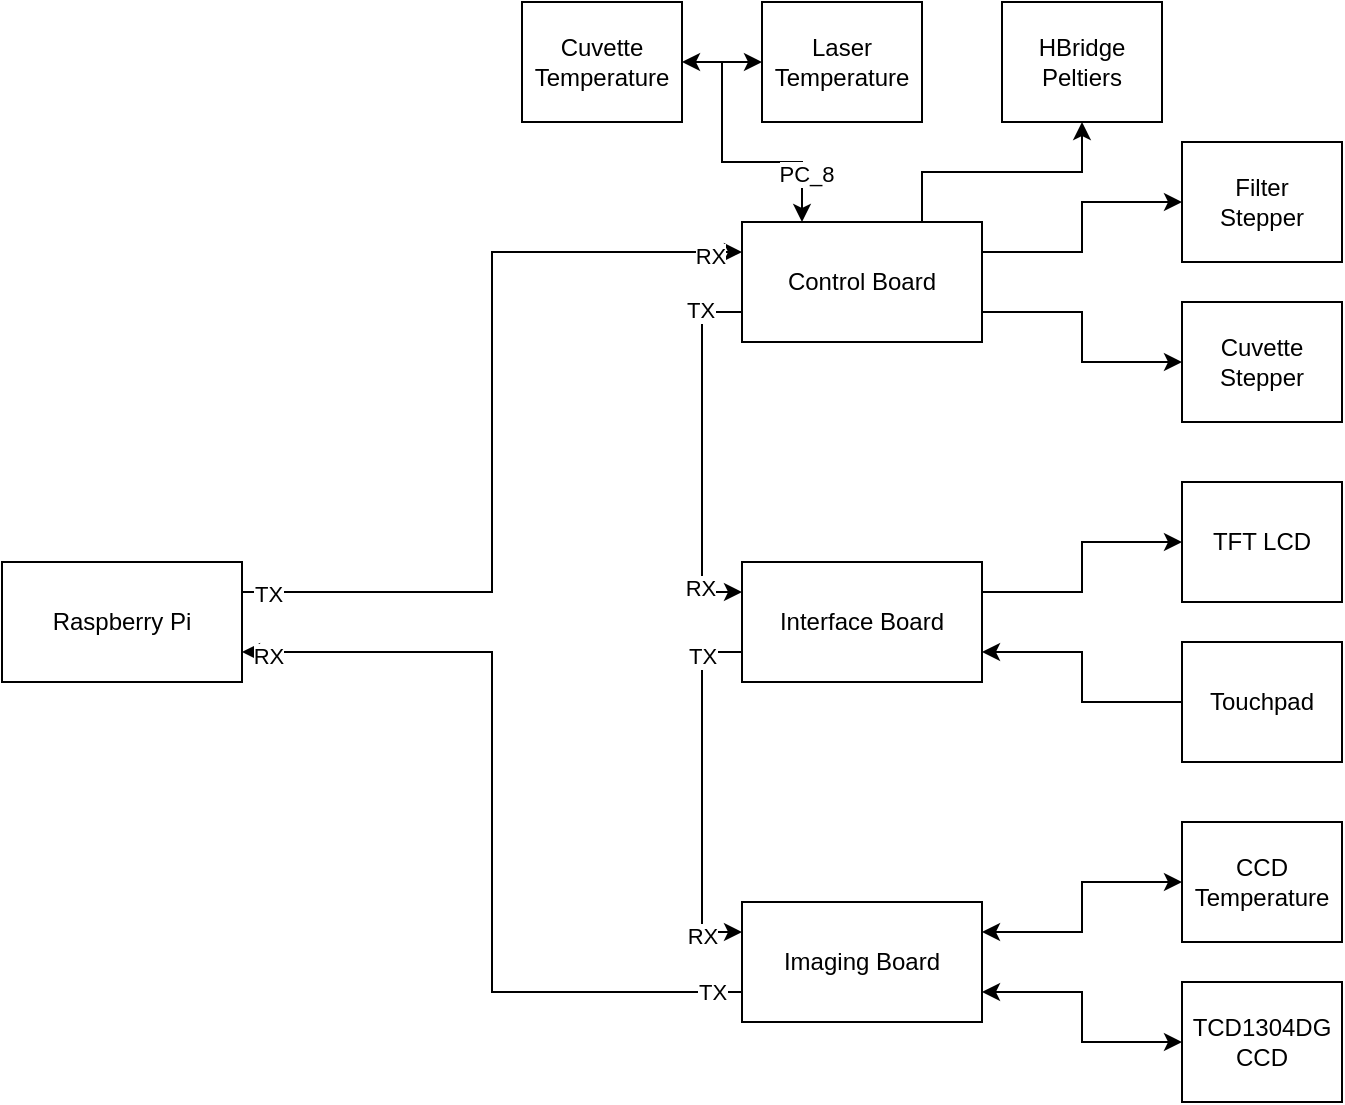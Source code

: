 <mxfile version="14.8.1" type="github">
  <diagram id="umfn3TfbESv5R6rosuh4" name="Page-1">
    <mxGraphModel dx="1422" dy="731" grid="1" gridSize="10" guides="1" tooltips="1" connect="1" arrows="1" fold="1" page="1" pageScale="1" pageWidth="850" pageHeight="1100" math="0" shadow="0">
      <root>
        <mxCell id="0" />
        <mxCell id="1" parent="0" />
        <mxCell id="Owtj56LBjJoy0qXv2wrW-5" style="edgeStyle=orthogonalEdgeStyle;rounded=0;orthogonalLoop=1;jettySize=auto;html=1;exitX=1;exitY=0.25;exitDx=0;exitDy=0;entryX=0;entryY=0.25;entryDx=0;entryDy=0;" parent="1" source="Owtj56LBjJoy0qXv2wrW-1" target="Owtj56LBjJoy0qXv2wrW-2" edge="1">
          <mxGeometry relative="1" as="geometry" />
        </mxCell>
        <mxCell id="Owtj56LBjJoy0qXv2wrW-10" value="TX" style="edgeLabel;html=1;align=center;verticalAlign=middle;resizable=0;points=[];" parent="Owtj56LBjJoy0qXv2wrW-5" vertex="1" connectable="0">
          <mxGeometry x="-0.938" y="-1" relative="1" as="geometry">
            <mxPoint as="offset" />
          </mxGeometry>
        </mxCell>
        <mxCell id="Owtj56LBjJoy0qXv2wrW-11" value="RX" style="edgeLabel;html=1;align=center;verticalAlign=middle;resizable=0;points=[];" parent="Owtj56LBjJoy0qXv2wrW-5" vertex="1" connectable="0">
          <mxGeometry x="0.924" y="-2" relative="1" as="geometry">
            <mxPoint as="offset" />
          </mxGeometry>
        </mxCell>
        <mxCell id="Owtj56LBjJoy0qXv2wrW-1" value="Raspberry Pi" style="rounded=0;whiteSpace=wrap;html=1;" parent="1" vertex="1">
          <mxGeometry x="40" y="300" width="120" height="60" as="geometry" />
        </mxCell>
        <mxCell id="Owtj56LBjJoy0qXv2wrW-8" style="edgeStyle=orthogonalEdgeStyle;rounded=0;orthogonalLoop=1;jettySize=auto;html=1;exitX=0;exitY=0.75;exitDx=0;exitDy=0;entryX=0;entryY=0.25;entryDx=0;entryDy=0;" parent="1" source="Owtj56LBjJoy0qXv2wrW-2" target="Owtj56LBjJoy0qXv2wrW-3" edge="1">
          <mxGeometry relative="1" as="geometry" />
        </mxCell>
        <mxCell id="Owtj56LBjJoy0qXv2wrW-12" value="TX" style="edgeLabel;html=1;align=center;verticalAlign=middle;resizable=0;points=[];" parent="Owtj56LBjJoy0qXv2wrW-8" vertex="1" connectable="0">
          <mxGeometry x="-0.778" y="-1" relative="1" as="geometry">
            <mxPoint y="-1" as="offset" />
          </mxGeometry>
        </mxCell>
        <mxCell id="Owtj56LBjJoy0qXv2wrW-13" value="RX" style="edgeLabel;html=1;align=center;verticalAlign=middle;resizable=0;points=[];" parent="Owtj56LBjJoy0qXv2wrW-8" vertex="1" connectable="0">
          <mxGeometry x="0.756" y="-1" relative="1" as="geometry">
            <mxPoint as="offset" />
          </mxGeometry>
        </mxCell>
        <mxCell id="Owtj56LBjJoy0qXv2wrW-41" style="edgeStyle=orthogonalEdgeStyle;rounded=0;orthogonalLoop=1;jettySize=auto;html=1;exitX=1;exitY=0.75;exitDx=0;exitDy=0;entryX=0;entryY=0.5;entryDx=0;entryDy=0;" parent="1" source="Owtj56LBjJoy0qXv2wrW-2" target="Owtj56LBjJoy0qXv2wrW-40" edge="1">
          <mxGeometry relative="1" as="geometry" />
        </mxCell>
        <mxCell id="Owtj56LBjJoy0qXv2wrW-42" style="edgeStyle=orthogonalEdgeStyle;rounded=0;orthogonalLoop=1;jettySize=auto;html=1;exitX=1;exitY=0.25;exitDx=0;exitDy=0;entryX=0;entryY=0.5;entryDx=0;entryDy=0;" parent="1" source="Owtj56LBjJoy0qXv2wrW-2" target="Owtj56LBjJoy0qXv2wrW-39" edge="1">
          <mxGeometry relative="1" as="geometry" />
        </mxCell>
        <mxCell id="z1LRM5TZB00Z0msjYhgp-2" style="edgeStyle=orthogonalEdgeStyle;rounded=0;orthogonalLoop=1;jettySize=auto;html=1;exitX=0.75;exitY=0;exitDx=0;exitDy=0;entryX=0.5;entryY=1;entryDx=0;entryDy=0;" edge="1" parent="1" source="Owtj56LBjJoy0qXv2wrW-2" target="z1LRM5TZB00Z0msjYhgp-1">
          <mxGeometry relative="1" as="geometry" />
        </mxCell>
        <mxCell id="Owtj56LBjJoy0qXv2wrW-2" value="Control Board" style="rounded=0;whiteSpace=wrap;html=1;" parent="1" vertex="1">
          <mxGeometry x="410" y="130" width="120" height="60" as="geometry" />
        </mxCell>
        <mxCell id="Owtj56LBjJoy0qXv2wrW-9" style="edgeStyle=orthogonalEdgeStyle;rounded=0;orthogonalLoop=1;jettySize=auto;html=1;exitX=0;exitY=0.75;exitDx=0;exitDy=0;entryX=0;entryY=0.25;entryDx=0;entryDy=0;" parent="1" source="Owtj56LBjJoy0qXv2wrW-3" target="Owtj56LBjJoy0qXv2wrW-4" edge="1">
          <mxGeometry relative="1" as="geometry" />
        </mxCell>
        <mxCell id="Owtj56LBjJoy0qXv2wrW-14" value="TX" style="edgeLabel;html=1;align=center;verticalAlign=middle;resizable=0;points=[];" parent="Owtj56LBjJoy0qXv2wrW-9" vertex="1" connectable="0">
          <mxGeometry x="-0.756" relative="1" as="geometry">
            <mxPoint as="offset" />
          </mxGeometry>
        </mxCell>
        <mxCell id="Owtj56LBjJoy0qXv2wrW-15" value="RX" style="edgeLabel;html=1;align=center;verticalAlign=middle;resizable=0;points=[];" parent="Owtj56LBjJoy0qXv2wrW-9" vertex="1" connectable="0">
          <mxGeometry x="0.778" y="-2" relative="1" as="geometry">
            <mxPoint as="offset" />
          </mxGeometry>
        </mxCell>
        <mxCell id="Owtj56LBjJoy0qXv2wrW-24" style="edgeStyle=orthogonalEdgeStyle;rounded=0;orthogonalLoop=1;jettySize=auto;html=1;exitX=1;exitY=0.25;exitDx=0;exitDy=0;entryX=0;entryY=0.5;entryDx=0;entryDy=0;" parent="1" source="Owtj56LBjJoy0qXv2wrW-3" target="Owtj56LBjJoy0qXv2wrW-22" edge="1">
          <mxGeometry relative="1" as="geometry" />
        </mxCell>
        <mxCell id="Owtj56LBjJoy0qXv2wrW-3" value="Interface Board" style="rounded=0;whiteSpace=wrap;html=1;" parent="1" vertex="1">
          <mxGeometry x="410" y="300" width="120" height="60" as="geometry" />
        </mxCell>
        <mxCell id="Owtj56LBjJoy0qXv2wrW-7" style="edgeStyle=orthogonalEdgeStyle;rounded=0;orthogonalLoop=1;jettySize=auto;html=1;exitX=0;exitY=0.75;exitDx=0;exitDy=0;entryX=1;entryY=0.75;entryDx=0;entryDy=0;" parent="1" source="Owtj56LBjJoy0qXv2wrW-4" target="Owtj56LBjJoy0qXv2wrW-1" edge="1">
          <mxGeometry relative="1" as="geometry" />
        </mxCell>
        <mxCell id="Owtj56LBjJoy0qXv2wrW-16" value="TX" style="edgeLabel;html=1;align=center;verticalAlign=middle;resizable=0;points=[];" parent="Owtj56LBjJoy0qXv2wrW-7" vertex="1" connectable="0">
          <mxGeometry x="-0.929" relative="1" as="geometry">
            <mxPoint as="offset" />
          </mxGeometry>
        </mxCell>
        <mxCell id="Owtj56LBjJoy0qXv2wrW-17" value="RX" style="edgeLabel;html=1;align=center;verticalAlign=middle;resizable=0;points=[];" parent="Owtj56LBjJoy0qXv2wrW-7" vertex="1" connectable="0">
          <mxGeometry x="0.938" y="2" relative="1" as="geometry">
            <mxPoint as="offset" />
          </mxGeometry>
        </mxCell>
        <mxCell id="Owtj56LBjJoy0qXv2wrW-4" value="Imaging Board" style="whiteSpace=wrap;html=1;" parent="1" vertex="1">
          <mxGeometry x="410" y="470" width="120" height="60" as="geometry" />
        </mxCell>
        <mxCell id="Owtj56LBjJoy0qXv2wrW-18" value="TCD1304DG&lt;br&gt;CCD" style="whiteSpace=wrap;html=1;" parent="1" vertex="1">
          <mxGeometry x="630" y="510" width="80" height="60" as="geometry" />
        </mxCell>
        <mxCell id="Owtj56LBjJoy0qXv2wrW-22" value="TFT LCD" style="whiteSpace=wrap;html=1;" parent="1" vertex="1">
          <mxGeometry x="630" y="260" width="80" height="60" as="geometry" />
        </mxCell>
        <mxCell id="Owtj56LBjJoy0qXv2wrW-25" style="edgeStyle=orthogonalEdgeStyle;rounded=0;orthogonalLoop=1;jettySize=auto;html=1;exitX=0;exitY=0.5;exitDx=0;exitDy=0;entryX=1;entryY=0.75;entryDx=0;entryDy=0;" parent="1" source="Owtj56LBjJoy0qXv2wrW-23" target="Owtj56LBjJoy0qXv2wrW-3" edge="1">
          <mxGeometry relative="1" as="geometry" />
        </mxCell>
        <mxCell id="Owtj56LBjJoy0qXv2wrW-23" value="Touchpad" style="whiteSpace=wrap;html=1;" parent="1" vertex="1">
          <mxGeometry x="630" y="340" width="80" height="60" as="geometry" />
        </mxCell>
        <mxCell id="Owtj56LBjJoy0qXv2wrW-27" value="" style="endArrow=classic;startArrow=classic;html=1;entryX=0;entryY=0.5;entryDx=0;entryDy=0;exitX=1;exitY=0.75;exitDx=0;exitDy=0;rounded=0;" parent="1" source="Owtj56LBjJoy0qXv2wrW-4" target="Owtj56LBjJoy0qXv2wrW-18" edge="1">
          <mxGeometry width="50" height="50" relative="1" as="geometry">
            <mxPoint x="310" y="430" as="sourcePoint" />
            <mxPoint x="360" y="380" as="targetPoint" />
            <Array as="points">
              <mxPoint x="580" y="515" />
              <mxPoint x="580" y="540" />
            </Array>
          </mxGeometry>
        </mxCell>
        <mxCell id="Owtj56LBjJoy0qXv2wrW-28" value="CCD Temperature" style="whiteSpace=wrap;html=1;" parent="1" vertex="1">
          <mxGeometry x="630" y="430" width="80" height="60" as="geometry" />
        </mxCell>
        <mxCell id="Owtj56LBjJoy0qXv2wrW-29" value="" style="endArrow=classic;startArrow=classic;html=1;rounded=0;exitX=1;exitY=0.25;exitDx=0;exitDy=0;entryX=0;entryY=0.5;entryDx=0;entryDy=0;" parent="1" source="Owtj56LBjJoy0qXv2wrW-4" target="Owtj56LBjJoy0qXv2wrW-28" edge="1">
          <mxGeometry width="50" height="50" relative="1" as="geometry">
            <mxPoint x="310" y="430" as="sourcePoint" />
            <mxPoint x="360" y="380" as="targetPoint" />
            <Array as="points">
              <mxPoint x="580" y="485" />
              <mxPoint x="580" y="460" />
            </Array>
          </mxGeometry>
        </mxCell>
        <mxCell id="Owtj56LBjJoy0qXv2wrW-31" value="" style="endArrow=classic;html=1;rounded=0;entryX=0.25;entryY=0;entryDx=0;entryDy=0;" parent="1" target="Owtj56LBjJoy0qXv2wrW-2" edge="1">
          <mxGeometry width="50" height="50" relative="1" as="geometry">
            <mxPoint x="400" y="50" as="sourcePoint" />
            <mxPoint x="470" y="130" as="targetPoint" />
            <Array as="points">
              <mxPoint x="400" y="100" />
              <mxPoint x="440" y="100" />
            </Array>
          </mxGeometry>
        </mxCell>
        <mxCell id="Owtj56LBjJoy0qXv2wrW-37" value="PC_8" style="edgeLabel;html=1;align=center;verticalAlign=middle;resizable=0;points=[];" parent="Owtj56LBjJoy0qXv2wrW-31" vertex="1" connectable="0">
          <mxGeometry x="0.6" y="2" relative="1" as="geometry">
            <mxPoint as="offset" />
          </mxGeometry>
        </mxCell>
        <mxCell id="Owtj56LBjJoy0qXv2wrW-33" value="Cuvette Temperature" style="whiteSpace=wrap;html=1;" parent="1" vertex="1">
          <mxGeometry x="300" y="20" width="80" height="60" as="geometry" />
        </mxCell>
        <mxCell id="Owtj56LBjJoy0qXv2wrW-34" value="Laser Temperature" style="whiteSpace=wrap;html=1;" parent="1" vertex="1">
          <mxGeometry x="420" y="20" width="80" height="60" as="geometry" />
        </mxCell>
        <mxCell id="Owtj56LBjJoy0qXv2wrW-35" value="" style="endArrow=classic;html=1;entryX=0;entryY=0.5;entryDx=0;entryDy=0;" parent="1" target="Owtj56LBjJoy0qXv2wrW-34" edge="1">
          <mxGeometry width="50" height="50" relative="1" as="geometry">
            <mxPoint x="400" y="50" as="sourcePoint" />
            <mxPoint x="380" y="210" as="targetPoint" />
          </mxGeometry>
        </mxCell>
        <mxCell id="Owtj56LBjJoy0qXv2wrW-36" value="" style="endArrow=classic;html=1;entryX=1;entryY=0.5;entryDx=0;entryDy=0;" parent="1" target="Owtj56LBjJoy0qXv2wrW-33" edge="1">
          <mxGeometry width="50" height="50" relative="1" as="geometry">
            <mxPoint x="400" y="50" as="sourcePoint" />
            <mxPoint x="380" y="210" as="targetPoint" />
          </mxGeometry>
        </mxCell>
        <mxCell id="Owtj56LBjJoy0qXv2wrW-39" value="Filter&lt;br&gt;Stepper" style="whiteSpace=wrap;html=1;" parent="1" vertex="1">
          <mxGeometry x="630" y="90" width="80" height="60" as="geometry" />
        </mxCell>
        <mxCell id="Owtj56LBjJoy0qXv2wrW-40" value="Cuvette&lt;br&gt;Stepper" style="whiteSpace=wrap;html=1;" parent="1" vertex="1">
          <mxGeometry x="630" y="170" width="80" height="60" as="geometry" />
        </mxCell>
        <mxCell id="z1LRM5TZB00Z0msjYhgp-1" value="HBridge&lt;br&gt;Peltiers" style="whiteSpace=wrap;html=1;" vertex="1" parent="1">
          <mxGeometry x="540" y="20" width="80" height="60" as="geometry" />
        </mxCell>
      </root>
    </mxGraphModel>
  </diagram>
</mxfile>
